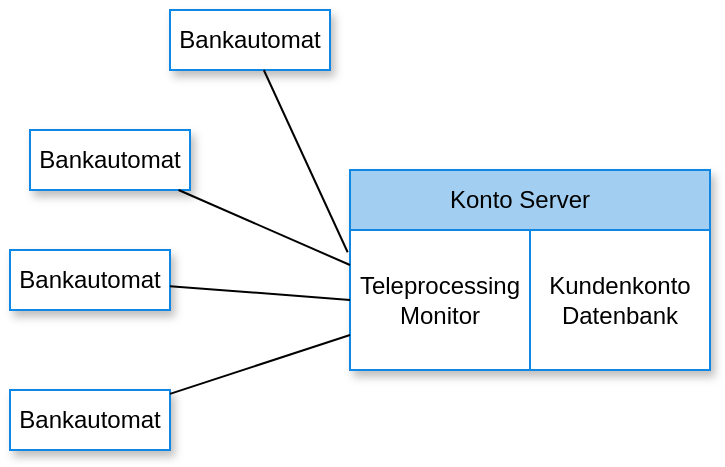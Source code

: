 <mxfile version="16.5.2" type="device"><diagram id="QmcO21uBLosVhp5AGcWZ" name="Page-1"><mxGraphModel dx="1176" dy="605" grid="1" gridSize="10" guides="1" tooltips="1" connect="1" arrows="1" fold="1" page="1" pageScale="1" pageWidth="1169" pageHeight="827" math="0" shadow="0"><root><mxCell id="0"/><mxCell id="1" parent="0"/><mxCell id="eAVr2cg9w9aazINy-_In-52" value="Bankautomat" style="whiteSpace=wrap;html=1;imageAspect=0;fillColor=#FFFFFF;strokeColor=#1088E3;strokeWidth=1;shadow=1;" vertex="1" parent="1"><mxGeometry x="210" y="440" width="80" height="30" as="geometry"/></mxCell><mxCell id="eAVr2cg9w9aazINy-_In-53" value="" style="whiteSpace=wrap;html=1;imageAspect=0;fillColor=#A2CFF1;strokeColor=#1088E3;strokeWidth=1;shadow=1;labelPosition=center;verticalLabelPosition=top;align=center;verticalAlign=bottom;spacingTop=0;" vertex="1" parent="1"><mxGeometry x="380" y="400" width="180" height="100" as="geometry"/></mxCell><mxCell id="eAVr2cg9w9aazINy-_In-58" value="Teleprocessing&lt;br&gt;Monitor" style="whiteSpace=wrap;html=1;imageAspect=0;fillColor=#FFFFFF;strokeColor=#1088E3;strokeWidth=1;shadow=0;labelPosition=center;verticalLabelPosition=middle;align=center;verticalAlign=middle;" vertex="1" parent="1"><mxGeometry x="380" y="430" width="90" height="70" as="geometry"/></mxCell><mxCell id="eAVr2cg9w9aazINy-_In-59" value="Kundenkonto Datenbank" style="whiteSpace=wrap;html=1;imageAspect=0;fillColor=#FFFFFF;strokeColor=#1088E3;strokeWidth=1;shadow=0;labelPosition=center;verticalLabelPosition=middle;align=center;verticalAlign=middle;" vertex="1" parent="1"><mxGeometry x="470" y="430" width="90" height="70" as="geometry"/></mxCell><mxCell id="eAVr2cg9w9aazINy-_In-62" value="Konto Server" style="text;html=1;strokeColor=none;fillColor=none;align=center;verticalAlign=middle;whiteSpace=wrap;rounded=0;shadow=0;" vertex="1" parent="1"><mxGeometry x="425" y="400" width="80" height="30" as="geometry"/></mxCell><mxCell id="eAVr2cg9w9aazINy-_In-63" value="Bankautomat" style="whiteSpace=wrap;html=1;imageAspect=0;fillColor=#FFFFFF;strokeColor=#1088E3;strokeWidth=1;shadow=1;" vertex="1" parent="1"><mxGeometry x="220" y="380" width="80" height="30" as="geometry"/></mxCell><mxCell id="eAVr2cg9w9aazINy-_In-64" value="Bankautomat" style="whiteSpace=wrap;html=1;imageAspect=0;fillColor=#FFFFFF;strokeColor=#1088E3;strokeWidth=1;shadow=1;" vertex="1" parent="1"><mxGeometry x="210" y="510" width="80" height="30" as="geometry"/></mxCell><mxCell id="eAVr2cg9w9aazINy-_In-65" value="Bankautomat" style="whiteSpace=wrap;html=1;imageAspect=0;fillColor=#FFFFFF;strokeColor=#1088E3;strokeWidth=1;shadow=1;" vertex="1" parent="1"><mxGeometry x="290" y="320" width="80" height="30" as="geometry"/></mxCell><mxCell id="eAVr2cg9w9aazINy-_In-66" value="" style="endArrow=none;html=1;rounded=0;exitX=-0.013;exitY=0.159;exitDx=0;exitDy=0;exitPerimeter=0;" edge="1" parent="1" source="eAVr2cg9w9aazINy-_In-58" target="eAVr2cg9w9aazINy-_In-65"><mxGeometry width="50" height="50" relative="1" as="geometry"><mxPoint x="300.004" y="289.996" as="sourcePoint"/><mxPoint x="328.99" y="240.69" as="targetPoint"/></mxGeometry></mxCell><mxCell id="eAVr2cg9w9aazINy-_In-67" value="" style="endArrow=none;html=1;rounded=0;entryX=0;entryY=0.25;entryDx=0;entryDy=0;" edge="1" parent="1" source="eAVr2cg9w9aazINy-_In-63" target="eAVr2cg9w9aazINy-_In-58"><mxGeometry width="50" height="50" relative="1" as="geometry"><mxPoint x="510.114" y="255.746" as="sourcePoint"/><mxPoint x="539.1" y="206.44" as="targetPoint"/></mxGeometry></mxCell><mxCell id="eAVr2cg9w9aazINy-_In-68" value="" style="endArrow=none;html=1;rounded=0;entryX=0;entryY=0.5;entryDx=0;entryDy=0;" edge="1" parent="1" source="eAVr2cg9w9aazINy-_In-52" target="eAVr2cg9w9aazINy-_In-58"><mxGeometry width="50" height="50" relative="1" as="geometry"><mxPoint x="520.114" y="265.746" as="sourcePoint"/><mxPoint x="549.1" y="216.44" as="targetPoint"/></mxGeometry></mxCell><mxCell id="eAVr2cg9w9aazINy-_In-69" value="" style="endArrow=none;html=1;rounded=0;entryX=0;entryY=0.75;entryDx=0;entryDy=0;" edge="1" parent="1" source="eAVr2cg9w9aazINy-_In-64" target="eAVr2cg9w9aazINy-_In-58"><mxGeometry width="50" height="50" relative="1" as="geometry"><mxPoint x="530.114" y="275.746" as="sourcePoint"/><mxPoint x="559.1" y="226.44" as="targetPoint"/></mxGeometry></mxCell></root></mxGraphModel></diagram></mxfile>